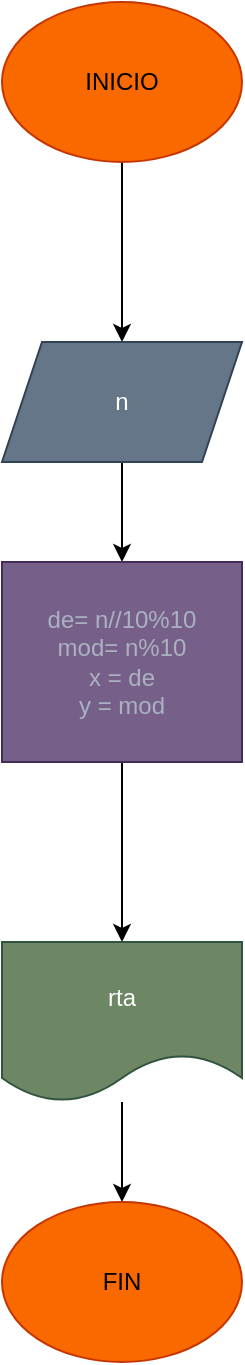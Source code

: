 <mxfile>
    <diagram id="1zN8Lz3Rc12JJ0b-qEhK" name="Página-1">
        <mxGraphModel dx="857" dy="597" grid="1" gridSize="10" guides="1" tooltips="1" connect="1" arrows="1" fold="1" page="1" pageScale="1" pageWidth="827" pageHeight="1169" math="0" shadow="0">
            <root>
                <mxCell id="0"/>
                <mxCell id="1" parent="0"/>
                <mxCell id="4" value="" style="edgeStyle=none;html=1;" edge="1" parent="1" source="2" target="3">
                    <mxGeometry relative="1" as="geometry"/>
                </mxCell>
                <mxCell id="2" value="INICIO" style="ellipse;whiteSpace=wrap;html=1;fillColor=#fa6800;fontColor=#000000;strokeColor=#C73500;" vertex="1" parent="1">
                    <mxGeometry x="210" y="200" width="120" height="80" as="geometry"/>
                </mxCell>
                <mxCell id="6" value="" style="edgeStyle=none;html=1;" edge="1" parent="1" source="3" target="5">
                    <mxGeometry relative="1" as="geometry"/>
                </mxCell>
                <mxCell id="3" value="n" style="shape=parallelogram;perimeter=parallelogramPerimeter;whiteSpace=wrap;html=1;fixedSize=1;fillColor=#647687;fontColor=#ffffff;strokeColor=#314354;" vertex="1" parent="1">
                    <mxGeometry x="210" y="370" width="120" height="60" as="geometry"/>
                </mxCell>
                <mxCell id="7" style="edgeStyle=none;html=1;" edge="1" parent="1" source="5">
                    <mxGeometry relative="1" as="geometry">
                        <mxPoint x="270" y="580" as="targetPoint"/>
                    </mxGeometry>
                </mxCell>
                <mxCell id="9" value="" style="edgeStyle=none;html=1;" edge="1" parent="1" source="5">
                    <mxGeometry relative="1" as="geometry">
                        <mxPoint x="270" y="670" as="targetPoint"/>
                    </mxGeometry>
                </mxCell>
                <mxCell id="5" value="&lt;div&gt;&lt;font color=&quot;#abb2bf&quot;&gt;de= n//10%10&lt;/font&gt;&lt;/div&gt;&lt;div&gt;&lt;font color=&quot;#abb2bf&quot;&gt;mod= n%10&lt;/font&gt;&lt;/div&gt;&lt;div&gt;&lt;font color=&quot;#abb2bf&quot;&gt;x = de&lt;/font&gt;&lt;/div&gt;&lt;div&gt;&lt;font color=&quot;#abb2bf&quot;&gt;y = mod&lt;/font&gt;&lt;/div&gt;" style="whiteSpace=wrap;html=1;fillColor=#76608a;fontColor=#ffffff;strokeColor=#432D57;" vertex="1" parent="1">
                    <mxGeometry x="210" y="480" width="120" height="100" as="geometry"/>
                </mxCell>
                <mxCell id="11" value="" style="edgeStyle=none;html=1;" edge="1" parent="1" target="10">
                    <mxGeometry relative="1" as="geometry">
                        <mxPoint x="270" y="750" as="sourcePoint"/>
                    </mxGeometry>
                </mxCell>
                <mxCell id="10" value="FIN" style="ellipse;whiteSpace=wrap;html=1;fillColor=#fa6800;fontColor=#000000;strokeColor=#C73500;" vertex="1" parent="1">
                    <mxGeometry x="210" y="800" width="120" height="80" as="geometry"/>
                </mxCell>
                <mxCell id="12" value="rta" style="shape=document;whiteSpace=wrap;html=1;boundedLbl=1;fillColor=#6d8764;fontColor=#ffffff;strokeColor=#305440;" vertex="1" parent="1">
                    <mxGeometry x="210" y="670" width="120" height="80" as="geometry"/>
                </mxCell>
            </root>
        </mxGraphModel>
    </diagram>
</mxfile>